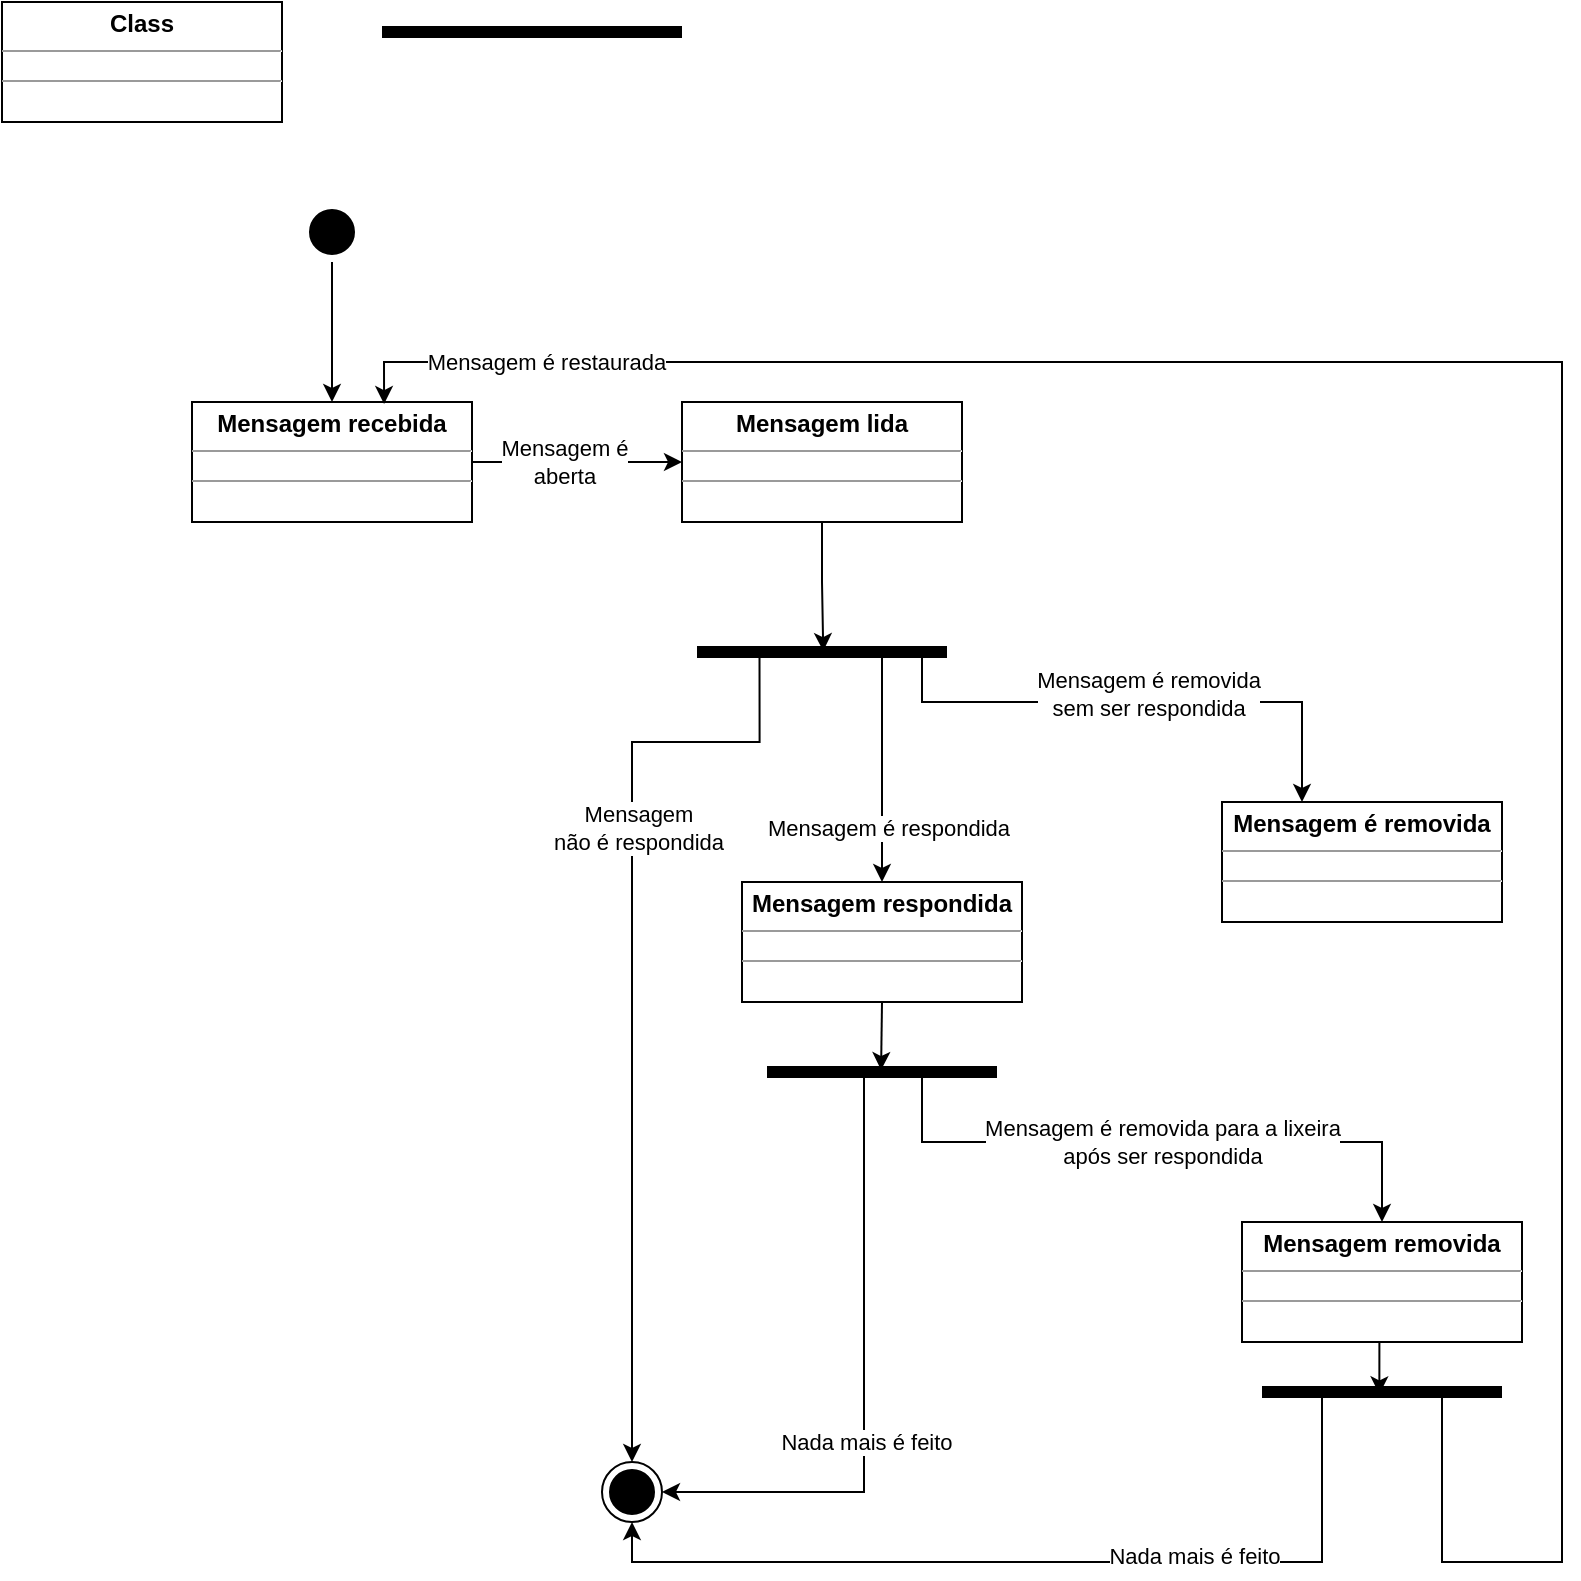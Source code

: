 <mxfile version="16.6.2" type="github">
  <diagram id="4MNVf7tuBf64kw4feR9f" name="Page-1">
    <mxGraphModel dx="868" dy="496" grid="1" gridSize="10" guides="1" tooltips="1" connect="1" arrows="1" fold="1" page="1" pageScale="1" pageWidth="1169" pageHeight="827" math="0" shadow="0">
      <root>
        <mxCell id="0" />
        <mxCell id="1" parent="0" />
        <mxCell id="Qjkzj_dB4ohVVPnHZtF3-1" value="" style="ellipse;html=1;shape=endState;fillColor=#000000;strokeColor=#000000;" parent="1" vertex="1">
          <mxGeometry x="320" y="760" width="30" height="30" as="geometry" />
        </mxCell>
        <mxCell id="Qjkzj_dB4ohVVPnHZtF3-8" style="edgeStyle=orthogonalEdgeStyle;rounded=0;orthogonalLoop=1;jettySize=auto;html=1;exitX=0.5;exitY=1;exitDx=0;exitDy=0;entryX=0.5;entryY=0;entryDx=0;entryDy=0;strokeColor=#000000;" parent="1" source="Qjkzj_dB4ohVVPnHZtF3-2" target="Qjkzj_dB4ohVVPnHZtF3-7" edge="1">
          <mxGeometry relative="1" as="geometry" />
        </mxCell>
        <mxCell id="Qjkzj_dB4ohVVPnHZtF3-2" value="" style="ellipse;html=1;shape=startState;fillColor=#000000;strokeColor=#000000;" parent="1" vertex="1">
          <mxGeometry x="170" y="130" width="30" height="30" as="geometry" />
        </mxCell>
        <mxCell id="Qjkzj_dB4ohVVPnHZtF3-4" value="&lt;p style=&quot;margin:0px;margin-top:4px;text-align:center;&quot;&gt;&lt;b&gt;Class&lt;/b&gt;&lt;/p&gt;&lt;hr size=&quot;1&quot;/&gt;&lt;div style=&quot;height:2px;&quot;&gt;&lt;/div&gt;&lt;hr size=&quot;1&quot;/&gt;&lt;div style=&quot;height:2px;&quot;&gt;&lt;/div&gt;" style="verticalAlign=top;align=left;overflow=fill;fontSize=12;fontFamily=Helvetica;html=1;strokeColor=#000000;" parent="1" vertex="1">
          <mxGeometry x="20" y="30" width="140" height="60" as="geometry" />
        </mxCell>
        <mxCell id="Qjkzj_dB4ohVVPnHZtF3-10" style="edgeStyle=orthogonalEdgeStyle;rounded=0;orthogonalLoop=1;jettySize=auto;html=1;exitX=1;exitY=0.5;exitDx=0;exitDy=0;entryX=0;entryY=0.5;entryDx=0;entryDy=0;strokeColor=#000000;" parent="1" source="Qjkzj_dB4ohVVPnHZtF3-7" target="Qjkzj_dB4ohVVPnHZtF3-9" edge="1">
          <mxGeometry relative="1" as="geometry" />
        </mxCell>
        <mxCell id="Qjkzj_dB4ohVVPnHZtF3-40" value="Mensagem é&lt;br&gt;aberta" style="edgeLabel;html=1;align=center;verticalAlign=middle;resizable=0;points=[];" parent="Qjkzj_dB4ohVVPnHZtF3-10" vertex="1" connectable="0">
          <mxGeometry x="-0.248" y="1" relative="1" as="geometry">
            <mxPoint x="6" y="1" as="offset" />
          </mxGeometry>
        </mxCell>
        <mxCell id="Qjkzj_dB4ohVVPnHZtF3-7" value="&lt;p style=&quot;margin: 0px ; margin-top: 4px ; text-align: center&quot;&gt;&lt;b&gt;Mensagem recebida&lt;/b&gt;&lt;/p&gt;&lt;hr size=&quot;1&quot;&gt;&lt;div style=&quot;height: 2px&quot;&gt;&lt;/div&gt;&lt;hr size=&quot;1&quot;&gt;&lt;div style=&quot;height: 2px&quot;&gt;&lt;/div&gt;" style="verticalAlign=top;align=left;overflow=fill;fontSize=12;fontFamily=Helvetica;html=1;strokeColor=#000000;" parent="1" vertex="1">
          <mxGeometry x="115" y="230" width="140" height="60" as="geometry" />
        </mxCell>
        <mxCell id="Qjkzj_dB4ohVVPnHZtF3-14" style="edgeStyle=orthogonalEdgeStyle;rounded=0;orthogonalLoop=1;jettySize=auto;html=1;exitX=0.5;exitY=1;exitDx=0;exitDy=0;strokeColor=#000000;entryX=0.505;entryY=0.455;entryDx=0;entryDy=0;entryPerimeter=0;" parent="1" source="Qjkzj_dB4ohVVPnHZtF3-9" target="Qjkzj_dB4ohVVPnHZtF3-17" edge="1">
          <mxGeometry relative="1" as="geometry">
            <mxPoint x="430" y="340" as="targetPoint" />
          </mxGeometry>
        </mxCell>
        <mxCell id="Qjkzj_dB4ohVVPnHZtF3-9" value="&lt;p style=&quot;margin: 0px ; margin-top: 4px ; text-align: center&quot;&gt;&lt;b&gt;Mensagem lida&lt;/b&gt;&lt;/p&gt;&lt;hr size=&quot;1&quot;&gt;&lt;div style=&quot;height: 2px&quot;&gt;&lt;/div&gt;&lt;hr size=&quot;1&quot;&gt;&lt;div style=&quot;height: 2px&quot;&gt;&lt;/div&gt;" style="verticalAlign=top;align=left;overflow=fill;fontSize=12;fontFamily=Helvetica;html=1;strokeColor=#000000;" parent="1" vertex="1">
          <mxGeometry x="360" y="230" width="140" height="60" as="geometry" />
        </mxCell>
        <mxCell id="Qjkzj_dB4ohVVPnHZtF3-15" value="" style="shape=line;html=1;strokeWidth=6;strokeColor=#000000;" parent="1" vertex="1">
          <mxGeometry x="210" y="40" width="150" height="10" as="geometry" />
        </mxCell>
        <mxCell id="Qjkzj_dB4ohVVPnHZtF3-22" style="edgeStyle=orthogonalEdgeStyle;rounded=0;orthogonalLoop=1;jettySize=auto;html=1;exitX=0.25;exitY=0.5;exitDx=0;exitDy=0;exitPerimeter=0;entryX=0.5;entryY=0;entryDx=0;entryDy=0;strokeColor=#000000;" parent="1" source="Qjkzj_dB4ohVVPnHZtF3-17" target="Qjkzj_dB4ohVVPnHZtF3-1" edge="1">
          <mxGeometry relative="1" as="geometry">
            <Array as="points">
              <mxPoint x="399" y="400" />
              <mxPoint x="335" y="400" />
            </Array>
          </mxGeometry>
        </mxCell>
        <mxCell id="Qjkzj_dB4ohVVPnHZtF3-41" value="Mensagem&lt;br&gt;não é respondida" style="edgeLabel;html=1;align=center;verticalAlign=middle;resizable=0;points=[];" parent="Qjkzj_dB4ohVVPnHZtF3-22" vertex="1" connectable="0">
          <mxGeometry x="-0.353" y="3" relative="1" as="geometry">
            <mxPoint as="offset" />
          </mxGeometry>
        </mxCell>
        <mxCell id="Qjkzj_dB4ohVVPnHZtF3-31" style="edgeStyle=orthogonalEdgeStyle;rounded=0;orthogonalLoop=1;jettySize=auto;html=1;exitX=0.75;exitY=0.5;exitDx=0;exitDy=0;exitPerimeter=0;strokeColor=#000000;" parent="1" source="Qjkzj_dB4ohVVPnHZtF3-17" target="Qjkzj_dB4ohVVPnHZtF3-19" edge="1">
          <mxGeometry relative="1" as="geometry">
            <Array as="points">
              <mxPoint x="460" y="355" />
            </Array>
          </mxGeometry>
        </mxCell>
        <mxCell id="Qjkzj_dB4ohVVPnHZtF3-42" value="Mensagem é respondida" style="edgeLabel;html=1;align=center;verticalAlign=middle;resizable=0;points=[];" parent="Qjkzj_dB4ohVVPnHZtF3-31" vertex="1" connectable="0">
          <mxGeometry x="0.291" y="3" relative="1" as="geometry">
            <mxPoint y="14" as="offset" />
          </mxGeometry>
        </mxCell>
        <mxCell id="Qjkzj_dB4ohVVPnHZtF3-56" style="edgeStyle=orthogonalEdgeStyle;rounded=0;orthogonalLoop=1;jettySize=auto;html=1;exitX=1;exitY=0.5;exitDx=0;exitDy=0;exitPerimeter=0;strokeColor=#000000;" parent="1" source="Qjkzj_dB4ohVVPnHZtF3-17" target="Qjkzj_dB4ohVVPnHZtF3-55" edge="1">
          <mxGeometry relative="1" as="geometry">
            <Array as="points">
              <mxPoint x="480" y="355" />
              <mxPoint x="480" y="380" />
              <mxPoint x="670" y="380" />
            </Array>
          </mxGeometry>
        </mxCell>
        <mxCell id="Qjkzj_dB4ohVVPnHZtF3-57" value="Mensagem é removida&lt;br&gt;sem ser respondida" style="edgeLabel;html=1;align=center;verticalAlign=middle;resizable=0;points=[];" parent="Qjkzj_dB4ohVVPnHZtF3-56" vertex="1" connectable="0">
          <mxGeometry x="0.083" y="4" relative="1" as="geometry">
            <mxPoint as="offset" />
          </mxGeometry>
        </mxCell>
        <mxCell id="Qjkzj_dB4ohVVPnHZtF3-17" value="" style="shape=line;html=1;strokeWidth=6;strokeColor=#000000;" parent="1" vertex="1">
          <mxGeometry x="367.5" y="350" width="125" height="10" as="geometry" />
        </mxCell>
        <mxCell id="Qjkzj_dB4ohVVPnHZtF3-25" style="edgeStyle=orthogonalEdgeStyle;rounded=0;orthogonalLoop=1;jettySize=auto;html=1;exitX=0.5;exitY=1;exitDx=0;exitDy=0;entryX=0.496;entryY=0.4;entryDx=0;entryDy=0;entryPerimeter=0;strokeColor=#000000;" parent="1" source="Qjkzj_dB4ohVVPnHZtF3-19" target="Qjkzj_dB4ohVVPnHZtF3-24" edge="1">
          <mxGeometry relative="1" as="geometry" />
        </mxCell>
        <mxCell id="Qjkzj_dB4ohVVPnHZtF3-19" value="&lt;p style=&quot;margin: 0px ; margin-top: 4px ; text-align: center&quot;&gt;&lt;b&gt;Mensagem respondida&lt;/b&gt;&lt;/p&gt;&lt;hr size=&quot;1&quot;&gt;&lt;div style=&quot;height: 2px&quot;&gt;&lt;/div&gt;&lt;hr size=&quot;1&quot;&gt;&lt;div style=&quot;height: 2px&quot;&gt;&lt;/div&gt;" style="verticalAlign=top;align=left;overflow=fill;fontSize=12;fontFamily=Helvetica;html=1;strokeColor=#000000;" parent="1" vertex="1">
          <mxGeometry x="390" y="470" width="140" height="60" as="geometry" />
        </mxCell>
        <mxCell id="Qjkzj_dB4ohVVPnHZtF3-34" style="edgeStyle=orthogonalEdgeStyle;rounded=0;orthogonalLoop=1;jettySize=auto;html=1;exitX=0.683;exitY=0.4;exitDx=0;exitDy=0;exitPerimeter=0;entryX=0.5;entryY=0;entryDx=0;entryDy=0;strokeColor=#000000;" parent="1" source="Qjkzj_dB4ohVVPnHZtF3-24" target="Qjkzj_dB4ohVVPnHZtF3-32" edge="1">
          <mxGeometry relative="1" as="geometry">
            <Array as="points">
              <mxPoint x="481" y="565" />
              <mxPoint x="480" y="565" />
              <mxPoint x="480" y="600" />
              <mxPoint x="710" y="600" />
            </Array>
          </mxGeometry>
        </mxCell>
        <mxCell id="Qjkzj_dB4ohVVPnHZtF3-49" value="Mensagem é removida para a lixeira&lt;br&gt;após ser respondida" style="edgeLabel;html=1;align=center;verticalAlign=middle;resizable=0;points=[];" parent="Qjkzj_dB4ohVVPnHZtF3-34" vertex="1" connectable="0">
          <mxGeometry x="-0.259" y="3" relative="1" as="geometry">
            <mxPoint x="43" y="3" as="offset" />
          </mxGeometry>
        </mxCell>
        <mxCell id="Qjkzj_dB4ohVVPnHZtF3-39" style="edgeStyle=orthogonalEdgeStyle;rounded=0;orthogonalLoop=1;jettySize=auto;html=1;exitX=0.25;exitY=0.5;exitDx=0;exitDy=0;exitPerimeter=0;entryX=1;entryY=0.5;entryDx=0;entryDy=0;strokeColor=#000000;" parent="1" source="Qjkzj_dB4ohVVPnHZtF3-24" target="Qjkzj_dB4ohVVPnHZtF3-1" edge="1">
          <mxGeometry relative="1" as="geometry">
            <Array as="points">
              <mxPoint x="451" y="775" />
            </Array>
          </mxGeometry>
        </mxCell>
        <mxCell id="Qjkzj_dB4ohVVPnHZtF3-48" value="Nada mais é feito" style="edgeLabel;html=1;align=center;verticalAlign=middle;resizable=0;points=[];" parent="Qjkzj_dB4ohVVPnHZtF3-39" vertex="1" connectable="0">
          <mxGeometry x="0.235" y="1" relative="1" as="geometry">
            <mxPoint as="offset" />
          </mxGeometry>
        </mxCell>
        <mxCell id="Qjkzj_dB4ohVVPnHZtF3-24" value="" style="shape=line;html=1;strokeWidth=6;strokeColor=#000000;" parent="1" vertex="1">
          <mxGeometry x="402.5" y="560" width="115" height="10" as="geometry" />
        </mxCell>
        <mxCell id="Qjkzj_dB4ohVVPnHZtF3-46" style="edgeStyle=orthogonalEdgeStyle;rounded=0;orthogonalLoop=1;jettySize=auto;html=1;exitX=0.5;exitY=1;exitDx=0;exitDy=0;entryX=0.489;entryY=0.617;entryDx=0;entryDy=0;entryPerimeter=0;strokeColor=#000000;" parent="1" source="Qjkzj_dB4ohVVPnHZtF3-32" target="Qjkzj_dB4ohVVPnHZtF3-44" edge="1">
          <mxGeometry relative="1" as="geometry" />
        </mxCell>
        <mxCell id="Qjkzj_dB4ohVVPnHZtF3-32" value="&lt;p style=&quot;margin: 0px ; margin-top: 4px ; text-align: center&quot;&gt;&lt;b&gt;Mensagem removida&lt;/b&gt;&lt;/p&gt;&lt;hr size=&quot;1&quot;&gt;&lt;div style=&quot;height: 2px&quot;&gt;&lt;/div&gt;&lt;hr size=&quot;1&quot;&gt;&lt;div style=&quot;height: 2px&quot;&gt;&lt;/div&gt;" style="verticalAlign=top;align=left;overflow=fill;fontSize=12;fontFamily=Helvetica;html=1;strokeColor=#000000;" parent="1" vertex="1">
          <mxGeometry x="640" y="640" width="140" height="60" as="geometry" />
        </mxCell>
        <mxCell id="Qjkzj_dB4ohVVPnHZtF3-45" style="edgeStyle=orthogonalEdgeStyle;rounded=0;orthogonalLoop=1;jettySize=auto;html=1;exitX=0.25;exitY=0.5;exitDx=0;exitDy=0;exitPerimeter=0;entryX=0.5;entryY=1;entryDx=0;entryDy=0;strokeColor=#000000;" parent="1" source="Qjkzj_dB4ohVVPnHZtF3-44" target="Qjkzj_dB4ohVVPnHZtF3-1" edge="1">
          <mxGeometry relative="1" as="geometry">
            <Array as="points">
              <mxPoint x="680" y="810" />
              <mxPoint x="335" y="810" />
            </Array>
          </mxGeometry>
        </mxCell>
        <mxCell id="Qjkzj_dB4ohVVPnHZtF3-52" value="Nada mais é feito" style="edgeLabel;html=1;align=center;verticalAlign=middle;resizable=0;points=[];" parent="Qjkzj_dB4ohVVPnHZtF3-45" vertex="1" connectable="0">
          <mxGeometry x="-0.335" y="-3" relative="1" as="geometry">
            <mxPoint as="offset" />
          </mxGeometry>
        </mxCell>
        <mxCell id="Qjkzj_dB4ohVVPnHZtF3-47" style="edgeStyle=orthogonalEdgeStyle;rounded=0;orthogonalLoop=1;jettySize=auto;html=1;exitX=0.75;exitY=0.5;exitDx=0;exitDy=0;exitPerimeter=0;entryX=0.686;entryY=0.017;entryDx=0;entryDy=0;strokeColor=#000000;entryPerimeter=0;" parent="1" source="Qjkzj_dB4ohVVPnHZtF3-44" target="Qjkzj_dB4ohVVPnHZtF3-7" edge="1">
          <mxGeometry relative="1" as="geometry">
            <Array as="points">
              <mxPoint x="740" y="810" />
              <mxPoint x="800" y="810" />
              <mxPoint x="800" y="210" />
              <mxPoint x="211" y="210" />
            </Array>
          </mxGeometry>
        </mxCell>
        <mxCell id="Qjkzj_dB4ohVVPnHZtF3-53" value="Mensagem é restaurada" style="edgeLabel;html=1;align=center;verticalAlign=middle;resizable=0;points=[];" parent="Qjkzj_dB4ohVVPnHZtF3-47" vertex="1" connectable="0">
          <mxGeometry x="0.389" y="5" relative="1" as="geometry">
            <mxPoint x="-312" y="-5" as="offset" />
          </mxGeometry>
        </mxCell>
        <mxCell id="Qjkzj_dB4ohVVPnHZtF3-44" value="" style="shape=line;html=1;strokeWidth=6;strokeColor=#000000;" parent="1" vertex="1">
          <mxGeometry x="650" y="720" width="120" height="10" as="geometry" />
        </mxCell>
        <mxCell id="Qjkzj_dB4ohVVPnHZtF3-55" value="&lt;p style=&quot;margin: 0px ; margin-top: 4px ; text-align: center&quot;&gt;&lt;b&gt;Mensagem é removida&lt;/b&gt;&lt;/p&gt;&lt;hr size=&quot;1&quot;&gt;&lt;div style=&quot;height: 2px&quot;&gt;&lt;/div&gt;&lt;hr size=&quot;1&quot;&gt;&lt;div style=&quot;height: 2px&quot;&gt;&lt;/div&gt;" style="verticalAlign=top;align=left;overflow=fill;fontSize=12;fontFamily=Helvetica;html=1;strokeColor=#000000;" parent="1" vertex="1">
          <mxGeometry x="630" y="430" width="140" height="60" as="geometry" />
        </mxCell>
      </root>
    </mxGraphModel>
  </diagram>
</mxfile>
